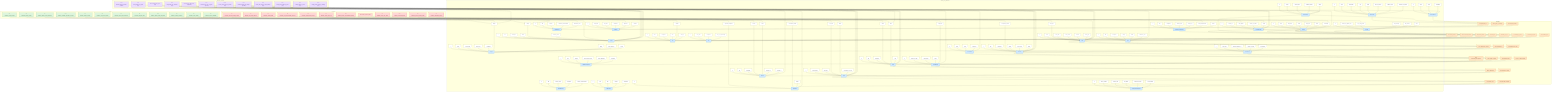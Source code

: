 graph TD
%% Direction: Top -> Down

%% =========================
%% Class Definitions (Colors)
%% =========================
classDef entity fill:#cfe8ff,stroke:#1e70bf,stroke-width:1px,color:#002b55;
classDef attribute fill:#ffffff,stroke:#777,stroke-width:1px,color:#222;
classDef relation fill:#ffe3c2,stroke:#cc7a00,stroke-width:1px,color:#5a2d00;
classDef goal fill:#ddf5dd,stroke:#2f8f2f,stroke-width:1px,color:#114411;
classDef condition fill:#ffd6d6,stroke:#cc0000,stroke-width:1px,color:#660000;
classDef decision fill:#eadcff,stroke:#6a32c9,stroke-width:1px,color:#2f1366;

%% =========================
%% ENTITIES + ATTRIBUTES
%% =========================
subgraph Entities_and_Attributes
direction TB

%% E0 Project
e_Project["Project"]:::entity
a_Project_id["id"]:::attribute --> e_Project
a_Project_name["name"]:::attribute --> e_Project
a_Project_start["project_start"]:::attribute --> e_Project
a_Project_end["project_end"]:::attribute --> e_Project
a_Project_desc["description"]:::attribute --> e_Project
a_Project_budget["budget"]:::attribute --> e_Project
a_Project_status["status"]:::attribute --> e_Project
a_Project_target["target_audience"]:::attribute --> e_Project
a_Project_priority["priority"]:::attribute --> e_Project

%% E1 Team
e_Team["Team"]:::entity
a_Team_id["id"]:::attribute --> e_Team
a_Team_name["name"]:::attribute --> e_Team
a_Team_size["team_size"]:::attribute --> e_Team
a_Team_start["team_start"]:::attribute --> e_Team
a_Team_status["team_status"]:::attribute --> e_Team
a_Team_location["location"]:::attribute --> e_Team
a_Team_type["team_type"]:::attribute --> e_Team

%% E2 Worker
e_Worker["Worker"]:::entity
a_Worker_id["id"]:::attribute --> e_Worker
a_Worker_name["name"]:::attribute --> e_Worker
a_Worker_first["first_name"]:::attribute --> e_Worker
a_Worker_email["email"]:::attribute --> e_Worker
a_Worker_start["start_date"]:::attribute --> e_Worker
a_Worker_status["status"]:::attribute --> e_Worker
a_Worker_avail["availability"]:::attribute --> e_Worker

%% E3 Feature
e_Feature["Feature"]:::entity
a_Feature_id["id"]:::attribute --> e_Feature
a_Feature_title["title"]:::attribute --> e_Feature
a_Feature_desc["description"]:::attribute --> e_Feature
a_Feature_status["status"]:::attribute --> e_Feature
a_Feature_priority["priority"]:::attribute --> e_Feature
a_Feature_effort["estimated_effort"]:::attribute --> e_Feature

%% E4 Skill
e_Skill["Skill"]:::entity
a_Skill_id["id"]:::attribute --> e_Skill
a_Skill_label["label"]:::attribute --> e_Skill
a_Skill_desc["description"]:::attribute --> e_Skill
a_Skill_level["level"]:::attribute --> e_Skill
a_Skill_cert["certified"]:::attribute --> e_Skill
a_Skill_cat["category"]:::attribute --> e_Skill

%% E5 Role
e_Role["Role"]:::entity
a_Role_id["id"]:::attribute --> e_Role
a_Role_name["role_name"]:::attribute --> e_Role
a_Role_desc["description"]:::attribute --> e_Role
a_Role_area["area_of_responsibility"]:::attribute --> e_Role

%% E6 ProductOwner
e_PO["ProductOwner"]:::entity
a_PO_id["id"]:::attribute --> e_PO
a_PO_name["name"]:::attribute --> e_PO
a_PO_email["email"]:::attribute --> e_PO
a_PO_avail["availability"]:::attribute --> e_PO

%% E7 ScrumMaster
e_SM["ScrumMaster"]:::entity
a_SM_id["id"]:::attribute --> e_SM
a_SM_name["name"]:::attribute --> e_SM
a_SM_email["email"]:::attribute --> e_SM
a_SM_exp["experience"]:::attribute --> e_SM

%% E8 ProductBacklog
e_PB["ProductBacklog"]:::entity
a_PB_id["id"]:::attribute --> e_PB
a_PB_created["created_on"]:::attribute --> e_PB
a_PB_updated["last_updated"]:::attribute --> e_PB
a_PB_entries["number_of_entries"]:::attribute --> e_PB
a_PB_status["status"]:::attribute --> e_PB

%% E9 Sprint
e_Sprint["Sprint"]:::entity
a_Sprint_id["id"]:::attribute --> e_Sprint
a_Sprint_num["sprint_number"]:::attribute --> e_Sprint
a_Sprint_start["start_date"]:::attribute --> e_Sprint
a_Sprint_end["end_date"]:::attribute --> e_Sprint
a_Sprint_status["status"]:::attribute --> e_Sprint
a_Sprint_goalach["achievement_of_goal"]:::attribute --> e_Sprint

%% E10 SprintPlanning
e_SPP["SprintPlanning"]:::entity
a_SPP_id["id"]:::attribute --> e_SPP
a_SPP_date["date"]:::attribute --> e_SPP
a_SPP_dur["duration_(min)"]:::attribute --> e_SPP
a_SPP_mod["moderation"]:::attribute --> e_SPP
a_SPP_out["outcome_documentation"]:::attribute --> e_SPP

%% E11 DailyScrum
e_DS["DailyScrum"]:::entity
a_DS_id["id"]:::attribute --> e_DS
a_DS_date["date"]:::attribute --> e_DS
a_DS_time["time"]:::attribute --> e_DS
a_DS_dur["duration"]:::attribute --> e_DS
a_DS_mod["moderation"]:::attribute --> e_DS

%% E12 SprintReview
e_SR["SprintReview"]:::entity
a_SR_id["id"]:::attribute --> e_SR
a_SR_date["date"]:::attribute --> e_SR
a_SR_dur["duration"]:::attribute --> e_SR
a_SR_feedback["feedback_documentation"]:::attribute --> e_SR
a_SR_att["attendees_count"]:::attribute --> e_SR

%% E13 SprintRetrospective
e_SRE["SprintRetrospective"]:::entity
a_SRE_id["id"]:::attribute --> e_SRE
a_SRE_date["date"]:::attribute --> e_SRE
a_SRE_dur["duration"]:::attribute --> e_SRE
a_SRE_actions["improvement_actions"]:::attribute --> e_SRE
a_SRE_sat["team_satisfaction"]:::attribute --> e_SRE
a_SRE_mod["moderation"]:::attribute --> e_SRE

%% E14 SprintBacklog
e_SBL["SprintBacklog"]:::entity
a_SBL_id["id"]:::attribute --> e_SBL
a_SBL_tasks["number_of_tasks"]:::attribute --> e_SBL
a_SBL_updated["last_updated"]:::attribute --> e_SBL
a_SBL_status["status"]:::attribute --> e_SBL
a_SBL_effort["total_effort"]:::attribute --> e_SBL

%% E15 SprintGoal
e_SG["SprintGoal"]:::entity
a_SG_id["id"]:::attribute --> e_SG
a_SG_obj["objective_description"]:::attribute --> e_SG
a_SG_ach["achievement_status"]:::attribute --> e_SG
a_SG_benefit["benefit"]:::attribute --> e_SG

%% E16 Epic
e_Epic["Epic"]:::entity
a_Epic_id["id"]:::attribute --> e_Epic
a_Epic_title["title"]:::attribute --> e_Epic
a_Epic_desc["description"]:::attribute --> e_Epic
a_Epic_priority["priority"]:::attribute --> e_Epic
a_Epic_status["status"]:::attribute --> e_Epic
a_Epic_effort["estimated_effort"]:::attribute --> e_Epic

%% E17 UserStory
e_US["UserStory"]:::entity
a_US_id["id"]:::attribute --> e_US
a_US_title["title"]:::attribute --> e_US
a_US_desc["description"]:::attribute --> e_US
a_US_accept["acceptance_criteria"]:::attribute --> e_US
a_US_priority["priority"]:::attribute --> e_US
a_US_points["story_points"]:::attribute --> e_US
a_US_status["status"]:::attribute --> e_US

%% E18 Task
e_Task["Task"]:::entity
a_Task_id["id"]:::attribute --> e_Task
a_Task_title["title"]:::attribute --> e_Task
a_Task_desc["description"]:::attribute --> e_Task
a_Task_status["status"]:::attribute --> e_Task
a_Task_effort["effort"]:::attribute --> e_Task
a_Task_type["type"]:::attribute --> e_Task

%% E19 DevelopmentSnapshot
e_DEV["DevelopmentSnapshot"]:::entity
a_DEV_id["id"]:::attribute --> e_DEV
a_DEV_ver["version_number"]:::attribute --> e_DEV
a_DEV_date["creation_date"]:::attribute --> e_DEV
a_DEV_test["test_status"]:::attribute --> e_DEV
a_DEV_target["deployment_target"]:::attribute --> e_DEV
a_DEV_doc["documentation"]:::attribute --> e_DEV

%% E20 Blocker
e_Blocker["Blocker"]:::entity
a_Blocker_id["id"]:::attribute --> e_Blocker
a_Blocker_title["title"]:::attribute --> e_Blocker
a_Blocker_desc["description"]:::attribute --> e_Blocker
a_Blocker_sev["severity"]:::attribute --> e_Blocker
a_Blocker_status["status"]:::attribute --> e_Blocker
a_Blocker_det["detected_on"]:::attribute --> e_Blocker
a_Blocker_res["resolved_on"]:::attribute --> e_Blocker

%% E21 Stakeholder
e_SH["Stakeholder"]:::entity
a_SH_id["id"]:::attribute --> e_SH
a_SH_name["name"]:::attribute --> e_SH
a_SH_org["organization"]:::attribute --> e_SH
a_SH_role["role"]:::attribute --> e_SH
a_SH_email["email"]:::attribute --> e_SH
a_SH_area["area_of_interest"]:::attribute --> e_SH
a_SH_infl["influence_level"]:::attribute --> e_SH
a_SH_rel["relevance_to_feature"]:::attribute --> e_SH

%% E22 Velocity
e_VEL["Velocity"]:::entity
a_VEL_id["id"]:::attribute --> e_VEL
a_VEL_ns["number_of_sprints_used"]:::attribute --> e_VEL
a_VEL_avg["avg._story_points"]:::attribute --> e_VEL
a_VEL_max["max_velocity"]:::attribute --> e_VEL
a_VEL_min["min_velocity"]:::attribute --> e_VEL
a_VEL_trend["trend"]:::attribute --> e_VEL

%% E23 ReleasePlan
e_REP["ReleasePlan"]:::entity
a_REP_id["id"]:::attribute --> e_REP
a_REP_version["version"]:::attribute --> e_REP
a_REP_date["planned_date"]:::attribute --> e_REP
a_REP_features["included_features"]:::attribute --> e_REP
a_REP_status["status"]:::attribute --> e_REP

%% E24 Roadmap
e_RM["Roadmap"]:::entity
a_RM_id["id"]:::attribute --> e_RM
a_RM_start["start_date"]:::attribute --> e_RM
a_RM_end["end_date"]:::attribute --> e_RM
a_RM_milestones["milestones"]:::attribute --> e_RM
a_RM_objectives["objectives"]:::attribute --> e_RM
a_RM_versions["versions"]:::attribute --> e_RM

%% E25 ScrumBoard
e_SCB["ScrumBoard"]:::entity
a_SCB_id["id"]:::attribute --> e_SCB
a_SCB_type["board_type"]:::attribute --> e_SCB
a_SCB_cols["columns_(todo/done...)"]:::attribute --> e_SCB
a_SCB_cards["number_of_cards"]:::attribute --> e_SCB
a_SCB_updated["last_updated"]:::attribute --> e_SCB

%% E26 FeatureDocumentation
e_FED["FeatureDocumentation"]:::entity
a_FED_id["id"]:::attribute --> e_FED
a_FED_title["title"]:::attribute --> e_FED
a_FED_desc["description"]:::attribute --> e_FED
a_FED_created["creation_date"]:::attribute --> e_FED
a_FED_changelog["change_log"]:::attribute --> e_FED
a_FED_linked["linked_requirements"]:::attribute --> e_FED
a_FED_author["author"]:::attribute --> e_FED

end

%% =========================
%% RELATIONS (as orange nodes)
%% =========================
subgraph Relations
direction TB
r1["R1 is_assigned_to_project"]:::relation
r2["R2 belongs_to_team"]:::relation
r3["R3 has_skill"]:::relation
r4["R4 takes_on_role"]:::relation
r5["R5 manages_backlog"]:::relation
r6["R6 is_supported_by"]:::relation
r7["R7 contains_feature"]:::relation
r8["R8 contains_epic"]:::relation
r9["R9 contains_user_story"]:::relation
r10["R10 consists_of_tasks"]:::relation
r11["R11 is_in_sprint_backlog"]:::relation
r12["R12 belongs_to_sprint"]:::relation
r13["R13 pursues_goal"]:::relation
r14["R14 contains_tasks"]:::relation
r15["R15 documents_feature"]:::relation
r16["R16 is_blocked_by"]:::relation
r17["R17 participates_in"]:::relation
r18["R18 moderates_retrospective"]:::relation
r19["R19 refers_to_team"]:::relation
r20["R20 plans_release"]:::relation
r21["R21 is_part_of_roadmap"]:::relation
r22["R22 generates_snapshot"]:::relation
end

%% Connect Entities <-> Relations
e_Team --> r1 --> e_Project
e_Worker --> r2 --> e_Team
e_Worker --> r3 --> e_Skill
e_Worker --> r4 --> e_Role
e_PO --> r5 --> e_PB
e_Team --> r6 --> e_SM
e_PB --> r7 --> e_Feature
e_PB --> r8 --> e_Epic
e_Epic --> r9 --> e_US
e_US --> r10 --> e_Task
e_US --> r11 --> e_SBL
e_SBL --> r12 --> e_Sprint
e_Sprint --> r13 --> e_SG
e_SCB --> r14 --> e_Task
e_FED --> r15 --> e_Feature
e_Task --> r16 --> e_Blocker
e_SH --> r17 --> e_SR
e_SM --> r18 --> e_SRE
e_VEL --> r19 --> e_Team
e_REP --> r20 --> e_Feature
e_REP --> r21 --> e_RM
e_Sprint --> r22 --> e_DEV

%% =========================
%% GOALS (green) and connections to Entity/Attributes
%% =========================
subgraph Goals
direction TB
g0["G0 maximize_team_velocity"]:::goal
g1["G1 minimize_blocker_severity"]:::goal
g2["G2 maximize_sprint_goal_achievement"]:::goal
g3["G3 minimize_total_task_effort"]:::goal
g4["G4 maximize_feature_priority"]:::goal
g5["G5 minimize_project_budget"]:::goal
g6["G6 maximize_worker_availability"]:::goal
g7["G7 maximize_sprint_review_attendance"]:::goal
g8["G8 minimize_open_blocker_status"]:::goal
g9["G9 maximize_backlog_freshness"]:::goal
g10["G10 minimize_sprint_backlog_total_effort"]:::goal
g11["G11 maximize_roadmap_objectives_coverage"]:::goal
end

g0 --> a_VEL_avg
g0 --> e_Team
g1 --> a_Blocker_sev
g2 --> a_SG_ach
g3 --> a_Task_effort
g4 --> a_Feature_priority
g5 --> a_Project_budget
g6 --> a_Worker_avail
g7 --> a_SR_att
g8 --> a_Blocker_status
g9 --> a_PB_updated
g10 --> a_SBL_effort
g11 --> a_RM_objectives

%% =========================
%% CONDITIONS (red) and connections to Entity/Attributes
%% =========================
subgraph Conditions
direction TB
c0["C0 maximize_active_sprint_only"]:::condition
c1["C1 minimize_exceeded_budget_projects"]:::condition
c2["C2 maximize_ready_user_stories"]:::condition
c3["C3 minimize_unavailable_workers"]:::condition
c4["C4 maximize_certified_skills"]:::condition
c5["C5 minimize_blocked_tasks"]:::condition
c6["C6 maximize_product_backlog_health"]:::condition
c7["C7 minimize_low_priority_features"]:::condition
c8["C8 maximize_sprint_timebox_respect"]:::condition
c9["C9 maximize_goal_documentation_presence"]:::condition
c10["C10 maximize_feature_documentation_linkage"]:::condition
c11["C11 minimize_overloaded_teams"]:::condition
end

c0 --> a_Sprint_status
c1 --> a_Project_budget
c2 --> a_US_accept
c3 --> a_Worker_avail
c4 --> a_Skill_cert
c5 --> a_Task_status
c6 --> a_PB_status
c7 --> a_Feature_priority
c8 --> a_Sprint_end
c9 --> a_SG_obj
c10 --> a_FED_linked
c10 --> e_Feature
c11 --> a_Team_size

%% =========================
%% DECISION VARIABLES (purple) and connections to Entities
%% =========================
subgraph Decision_Variables
direction TB
dv0["DV0 assign_worker_to_team {0,1}"]:::decision
dv1["DV1 select_feature_for_sprint {0,1}"]:::decision
dv2["DV2 schedule_user_story_to_sprint ∈ {1..10}"]:::decision
dv3["DV3 set_task_effort_hours ∈ ℤ[1,100]"]:::decision
dv4["DV4 allocate_budget_to_feature ∈ ℝ≥0"]:::decision
dv5["DV5 assign_scrum_master_to_team {0,1}"]:::decision
dv6["DV6 prioritize_backlog_item_weight ∈ {0..100}"]:::decision
dv7["DV7 commit_sprint_goal {0,1}"]:::decision
dv8["DV8 include_user_story_in_sprint_backlog {0,1}"]:::decision
dv9["DV9 mark_blocker_for_resolution {0,1}"]:::decision
dv10["DV10 choose_release_plan_for_feature {0,1}"]:::decision
dv11["DV11 assign_product_owner_to_backlog {0,1}"]:::decision
end

dv0 --- e_Worker
dv0 --- e_Team

dv1 --- e_Feature
dv1 --- e_Sprint

dv2 --- e_US
dv2 --- e_Sprint

dv3 --- e_Task
dv3 --- a_Task_effort

dv4 --- e_Feature
dv4 --- a_Project_budget

dv5 --- e_SM
dv5 --- e_Team

dv6 --- e_PB
dv6 --- e_Feature
dv6 --- e_US
dv6 --- e_Epic

dv7 --- e_SG
dv7 --- e_Sprint

dv8 --- e_US
dv8 --- e_SBL

dv9 --- e_Blocker
dv9 --- e_Task

dv10 --- e_REP
dv10 --- e_Feature

dv11 --- e_PO
dv11 --- e_PB